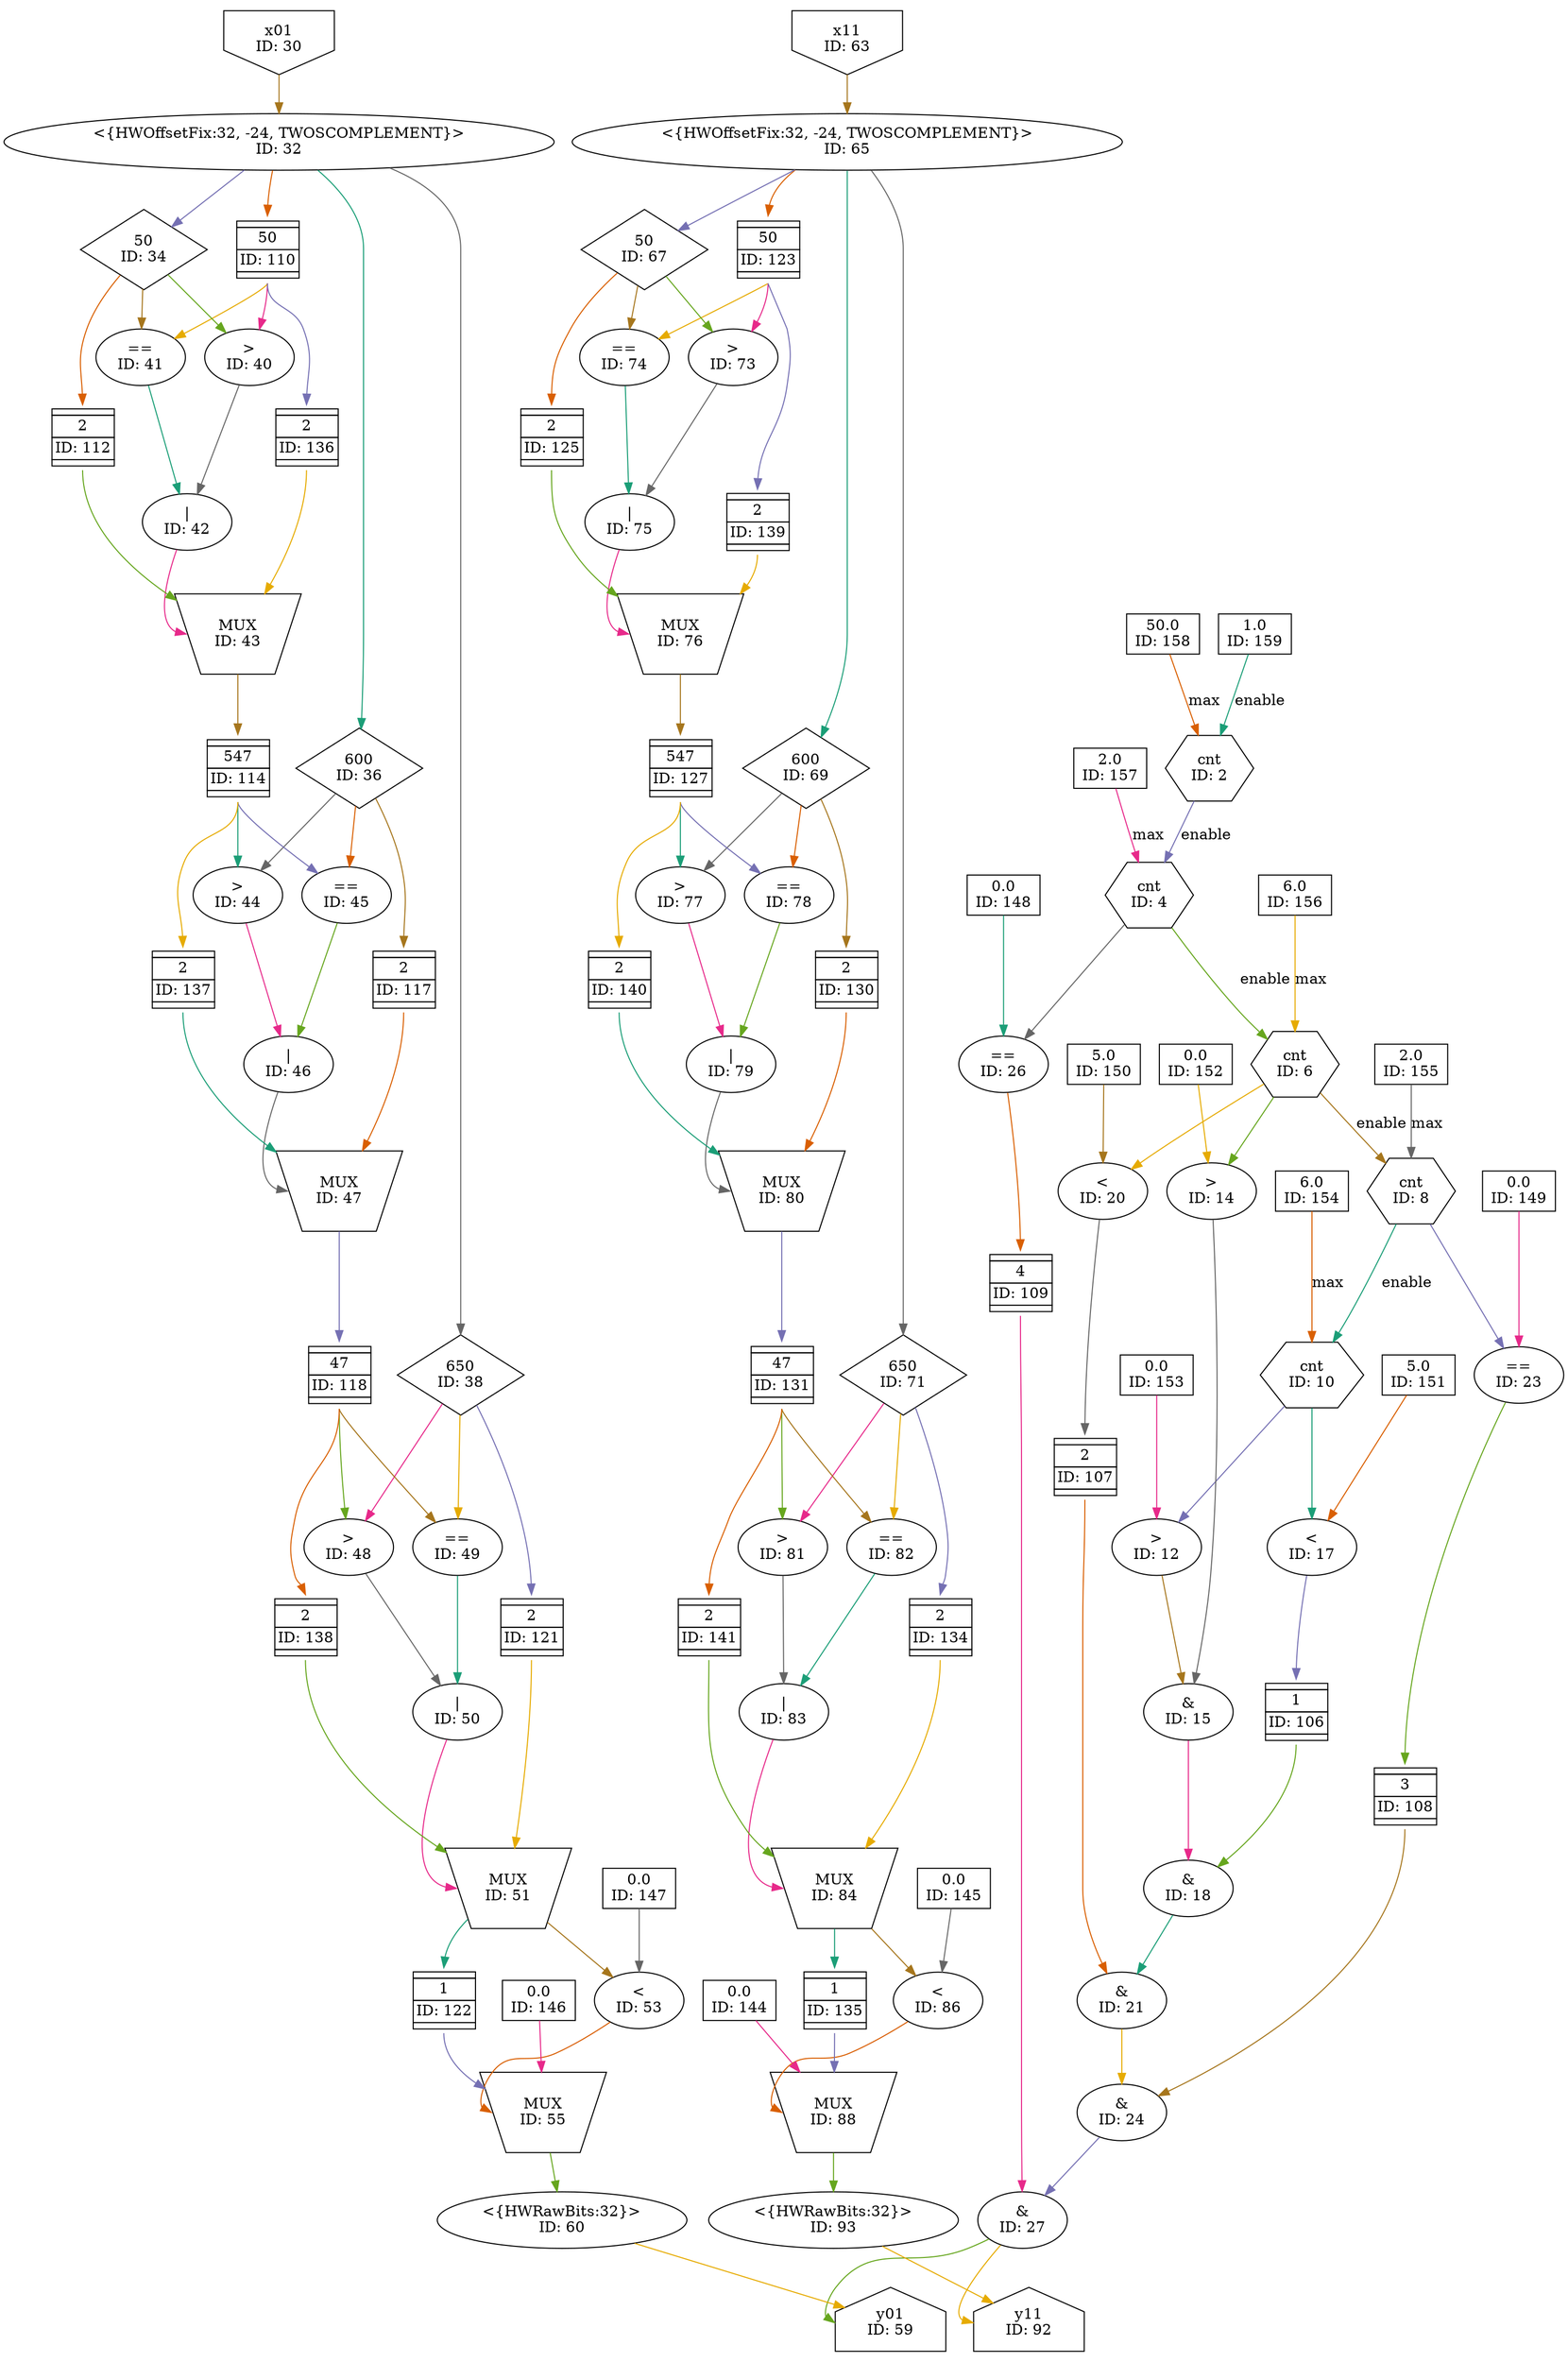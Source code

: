 digraph maxpooling10_final{
	NodeConstantRawBits159 [shape=box, label="1.0\nID: 159"];
	NodeConstantRawBits158 [shape=box, label="50.0\nID: 158"];
	NodeCounterV12 [shape=hexagon, label="cnt\nID: 2"];
	NodeConstantRawBits157 [shape=box, label="2.0\nID: 157"];
	NodeCounterV14 [shape=hexagon, label="cnt\nID: 4"];
	NodeConstantRawBits156 [shape=box, label="6.0\nID: 156"];
	NodeCounterV16 [shape=hexagon, label="cnt\nID: 6"];
	NodeConstantRawBits155 [shape=box, label="2.0\nID: 155"];
	NodeCounterV18 [shape=hexagon, label="cnt\nID: 8"];
	NodeConstantRawBits154 [shape=box, label="6.0\nID: 154"];
	NodeCounterV110 [shape=hexagon, label="cnt\nID: 10"];
	NodeConstantRawBits153 [shape=box, label="0.0\nID: 153"];
	NodeGt12 [label=">\nID: 12"];
	NodeConstantRawBits152 [shape=box, label="0.0\nID: 152"];
	NodeGt14 [label=">\nID: 14"];
	NodeAnd15 [label="&\nID: 15"];
	NodeConstantRawBits151 [shape=box, label="5.0\nID: 151"];
	NodeLt17 [label="<\nID: 17"];
	NodeFIFO106 [shape=plaintext, label=<<TABLE BORDER="0" CELLSPACING="0" CELLBORDER="1"> <TR><TD></TD></TR><TR><TD>1</TD></TR><TR><TD>ID: 106</TD></TR> <TR><TD></TD></TR> </TABLE>>];
	NodeAnd18 [label="&\nID: 18"];
	NodeConstantRawBits150 [shape=box, label="5.0\nID: 150"];
	NodeLt20 [label="<\nID: 20"];
	NodeFIFO107 [shape=plaintext, label=<<TABLE BORDER="0" CELLSPACING="0" CELLBORDER="1"> <TR><TD></TD></TR><TR><TD>2</TD></TR><TR><TD>ID: 107</TD></TR> <TR><TD></TD></TR> </TABLE>>];
	NodeAnd21 [label="&\nID: 21"];
	NodeConstantRawBits149 [shape=box, label="0.0\nID: 149"];
	NodeEq23 [label="==\nID: 23"];
	NodeFIFO108 [shape=plaintext, label=<<TABLE BORDER="0" CELLSPACING="0" CELLBORDER="1"> <TR><TD></TD></TR><TR><TD>3</TD></TR><TR><TD>ID: 108</TD></TR> <TR><TD></TD></TR> </TABLE>>];
	NodeAnd24 [label="&\nID: 24"];
	NodeConstantRawBits148 [shape=box, label="0.0\nID: 148"];
	NodeEq26 [label="==\nID: 26"];
	NodeFIFO109 [shape=plaintext, label=<<TABLE BORDER="0" CELLSPACING="0" CELLBORDER="1"> <TR><TD></TD></TR><TR><TD>4</TD></TR><TR><TD>ID: 109</TD></TR> <TR><TD></TD></TR> </TABLE>>];
	NodeAnd27 [label="&\nID: 27"];
	NodeInput30 [shape=invhouse, label="x01\nID: 30"];
	NodeReinterpret32 [label="<{HWOffsetFix:32, -24, TWOSCOMPLEMENT}>\nID: 32"];
	NodeStreamOffset38 [shape=diamond, label="650\nID: 38"];
	NodeStreamOffset36 [shape=diamond, label="600\nID: 36"];
	NodeFIFO110 [shape=plaintext, label=<<TABLE BORDER="0" CELLSPACING="0" CELLBORDER="1"> <TR><TD></TD></TR><TR><TD>50</TD></TR><TR><TD>ID: 110</TD></TR> <TR><TD></TD></TR> </TABLE>>];
	NodeStreamOffset34 [shape=diamond, label="50\nID: 34"];
	NodeGt40 [label=">\nID: 40"];
	NodeEq41 [label="==\nID: 41"];
	NodeOr42 [label="|\nID: 42"];
	NodeFIFO112 [shape=plaintext, label=<<TABLE BORDER="0" CELLSPACING="0" CELLBORDER="1"> <TR><TD></TD></TR><TR><TD>2</TD></TR><TR><TD>ID: 112</TD></TR> <TR><TD></TD></TR> </TABLE>>];
	NodeFIFO136 [shape=plaintext, label=<<TABLE BORDER="0" CELLSPACING="0" CELLBORDER="1"> <TR><TD></TD></TR><TR><TD>2</TD></TR><TR><TD>ID: 136</TD></TR> <TR><TD></TD></TR> </TABLE>>];
	NodeMux43 [shape=invtrapezium, label="MUX\nID: 43", height=0.5];
	NodeFIFO114 [shape=plaintext, label=<<TABLE BORDER="0" CELLSPACING="0" CELLBORDER="1"> <TR><TD></TD></TR><TR><TD>547</TD></TR><TR><TD>ID: 114</TD></TR> <TR><TD></TD></TR> </TABLE>>];
	NodeGt44 [label=">\nID: 44"];
	NodeEq45 [label="==\nID: 45"];
	NodeOr46 [label="|\nID: 46"];
	NodeFIFO137 [shape=plaintext, label=<<TABLE BORDER="0" CELLSPACING="0" CELLBORDER="1"> <TR><TD></TD></TR><TR><TD>2</TD></TR><TR><TD>ID: 137</TD></TR> <TR><TD></TD></TR> </TABLE>>];
	NodeFIFO117 [shape=plaintext, label=<<TABLE BORDER="0" CELLSPACING="0" CELLBORDER="1"> <TR><TD></TD></TR><TR><TD>2</TD></TR><TR><TD>ID: 117</TD></TR> <TR><TD></TD></TR> </TABLE>>];
	NodeMux47 [shape=invtrapezium, label="MUX\nID: 47", height=0.5];
	NodeFIFO118 [shape=plaintext, label=<<TABLE BORDER="0" CELLSPACING="0" CELLBORDER="1"> <TR><TD></TD></TR><TR><TD>47</TD></TR><TR><TD>ID: 118</TD></TR> <TR><TD></TD></TR> </TABLE>>];
	NodeGt48 [label=">\nID: 48"];
	NodeEq49 [label="==\nID: 49"];
	NodeOr50 [label="|\nID: 50"];
	NodeFIFO138 [shape=plaintext, label=<<TABLE BORDER="0" CELLSPACING="0" CELLBORDER="1"> <TR><TD></TD></TR><TR><TD>2</TD></TR><TR><TD>ID: 138</TD></TR> <TR><TD></TD></TR> </TABLE>>];
	NodeFIFO121 [shape=plaintext, label=<<TABLE BORDER="0" CELLSPACING="0" CELLBORDER="1"> <TR><TD></TD></TR><TR><TD>2</TD></TR><TR><TD>ID: 121</TD></TR> <TR><TD></TD></TR> </TABLE>>];
	NodeMux51 [shape=invtrapezium, label="MUX\nID: 51", height=0.5];
	NodeConstantRawBits147 [shape=box, label="0.0\nID: 147"];
	NodeLt53 [label="<\nID: 53"];
	NodeFIFO122 [shape=plaintext, label=<<TABLE BORDER="0" CELLSPACING="0" CELLBORDER="1"> <TR><TD></TD></TR><TR><TD>1</TD></TR><TR><TD>ID: 122</TD></TR> <TR><TD></TD></TR> </TABLE>>];
	NodeConstantRawBits146 [shape=box, label="0.0\nID: 146"];
	NodeMux55 [shape=invtrapezium, label="MUX\nID: 55", height=0.5];
	NodeReinterpret60 [label="<{HWRawBits:32}>\nID: 60"];
	NodeOutput59 [shape=house, label="y01\nID: 59"];
	NodeInput63 [shape=invhouse, label="x11\nID: 63"];
	NodeReinterpret65 [label="<{HWOffsetFix:32, -24, TWOSCOMPLEMENT}>\nID: 65"];
	NodeStreamOffset71 [shape=diamond, label="650\nID: 71"];
	NodeStreamOffset69 [shape=diamond, label="600\nID: 69"];
	NodeFIFO123 [shape=plaintext, label=<<TABLE BORDER="0" CELLSPACING="0" CELLBORDER="1"> <TR><TD></TD></TR><TR><TD>50</TD></TR><TR><TD>ID: 123</TD></TR> <TR><TD></TD></TR> </TABLE>>];
	NodeStreamOffset67 [shape=diamond, label="50\nID: 67"];
	NodeGt73 [label=">\nID: 73"];
	NodeEq74 [label="==\nID: 74"];
	NodeOr75 [label="|\nID: 75"];
	NodeFIFO125 [shape=plaintext, label=<<TABLE BORDER="0" CELLSPACING="0" CELLBORDER="1"> <TR><TD></TD></TR><TR><TD>2</TD></TR><TR><TD>ID: 125</TD></TR> <TR><TD></TD></TR> </TABLE>>];
	NodeFIFO139 [shape=plaintext, label=<<TABLE BORDER="0" CELLSPACING="0" CELLBORDER="1"> <TR><TD></TD></TR><TR><TD>2</TD></TR><TR><TD>ID: 139</TD></TR> <TR><TD></TD></TR> </TABLE>>];
	NodeMux76 [shape=invtrapezium, label="MUX\nID: 76", height=0.5];
	NodeFIFO127 [shape=plaintext, label=<<TABLE BORDER="0" CELLSPACING="0" CELLBORDER="1"> <TR><TD></TD></TR><TR><TD>547</TD></TR><TR><TD>ID: 127</TD></TR> <TR><TD></TD></TR> </TABLE>>];
	NodeGt77 [label=">\nID: 77"];
	NodeEq78 [label="==\nID: 78"];
	NodeOr79 [label="|\nID: 79"];
	NodeFIFO140 [shape=plaintext, label=<<TABLE BORDER="0" CELLSPACING="0" CELLBORDER="1"> <TR><TD></TD></TR><TR><TD>2</TD></TR><TR><TD>ID: 140</TD></TR> <TR><TD></TD></TR> </TABLE>>];
	NodeFIFO130 [shape=plaintext, label=<<TABLE BORDER="0" CELLSPACING="0" CELLBORDER="1"> <TR><TD></TD></TR><TR><TD>2</TD></TR><TR><TD>ID: 130</TD></TR> <TR><TD></TD></TR> </TABLE>>];
	NodeMux80 [shape=invtrapezium, label="MUX\nID: 80", height=0.5];
	NodeFIFO131 [shape=plaintext, label=<<TABLE BORDER="0" CELLSPACING="0" CELLBORDER="1"> <TR><TD></TD></TR><TR><TD>47</TD></TR><TR><TD>ID: 131</TD></TR> <TR><TD></TD></TR> </TABLE>>];
	NodeGt81 [label=">\nID: 81"];
	NodeEq82 [label="==\nID: 82"];
	NodeOr83 [label="|\nID: 83"];
	NodeFIFO141 [shape=plaintext, label=<<TABLE BORDER="0" CELLSPACING="0" CELLBORDER="1"> <TR><TD></TD></TR><TR><TD>2</TD></TR><TR><TD>ID: 141</TD></TR> <TR><TD></TD></TR> </TABLE>>];
	NodeFIFO134 [shape=plaintext, label=<<TABLE BORDER="0" CELLSPACING="0" CELLBORDER="1"> <TR><TD></TD></TR><TR><TD>2</TD></TR><TR><TD>ID: 134</TD></TR> <TR><TD></TD></TR> </TABLE>>];
	NodeMux84 [shape=invtrapezium, label="MUX\nID: 84", height=0.5];
	NodeConstantRawBits145 [shape=box, label="0.0\nID: 145"];
	NodeLt86 [label="<\nID: 86"];
	NodeFIFO135 [shape=plaintext, label=<<TABLE BORDER="0" CELLSPACING="0" CELLBORDER="1"> <TR><TD></TD></TR><TR><TD>1</TD></TR><TR><TD>ID: 135</TD></TR> <TR><TD></TD></TR> </TABLE>>];
	NodeConstantRawBits144 [shape=box, label="0.0\nID: 144"];
	NodeMux88 [shape=invtrapezium, label="MUX\nID: 88", height=0.5];
	NodeReinterpret93 [label="<{HWRawBits:32}>\nID: 93"];
	NodeOutput92 [shape=house, label="y11\nID: 92"];
	NodeConstantRawBits159 -> NodeCounterV12[label="enable" color="/dark28/1" photon_data="EDGE,SrcNode:159,SrcNodePort:value"];
	NodeConstantRawBits158 -> NodeCounterV12[label="max" color="/dark28/2" photon_data="EDGE,SrcNode:158,SrcNodePort:value"];
	NodeCounterV12 -> NodeCounterV14[label="enable" color="/dark28/3" photon_data="EDGE,SrcNode:2,SrcNodePort:wrap"];
	NodeConstantRawBits157 -> NodeCounterV14[label="max" color="/dark28/4" photon_data="EDGE,SrcNode:157,SrcNodePort:value"];
	NodeCounterV14 -> NodeCounterV16[label="enable" color="/dark28/5" photon_data="EDGE,SrcNode:4,SrcNodePort:wrap"];
	NodeConstantRawBits156 -> NodeCounterV16[label="max" color="/dark28/6" photon_data="EDGE,SrcNode:156,SrcNodePort:value"];
	NodeCounterV16 -> NodeCounterV18[label="enable" color="/dark28/7" photon_data="EDGE,SrcNode:6,SrcNodePort:wrap"];
	NodeConstantRawBits155 -> NodeCounterV18[label="max" color="/dark28/8" photon_data="EDGE,SrcNode:155,SrcNodePort:value"];
	NodeCounterV18 -> NodeCounterV110[label="enable" color="/dark28/1" photon_data="EDGE,SrcNode:8,SrcNodePort:wrap"];
	NodeConstantRawBits154 -> NodeCounterV110[label="max" color="/dark28/2" photon_data="EDGE,SrcNode:154,SrcNodePort:value"];
	NodeCounterV110 -> NodeGt12[color="/dark28/3" photon_data="EDGE,SrcNode:10,SrcNodePort:count"];
	NodeConstantRawBits153 -> NodeGt12[color="/dark28/4" photon_data="EDGE,SrcNode:153,SrcNodePort:value"];
	NodeCounterV16 -> NodeGt14[color="/dark28/5" photon_data="EDGE,SrcNode:6,SrcNodePort:count"];
	NodeConstantRawBits152 -> NodeGt14[color="/dark28/6" photon_data="EDGE,SrcNode:152,SrcNodePort:value"];
	NodeGt12 -> NodeAnd15[color="/dark28/7" photon_data="EDGE,SrcNode:12,SrcNodePort:result"];
	NodeGt14 -> NodeAnd15[color="/dark28/8" photon_data="EDGE,SrcNode:14,SrcNodePort:result"];
	NodeCounterV110 -> NodeLt17[color="/dark28/1" photon_data="EDGE,SrcNode:10,SrcNodePort:count"];
	NodeConstantRawBits151 -> NodeLt17[color="/dark28/2" photon_data="EDGE,SrcNode:151,SrcNodePort:value"];
	NodeLt17 -> NodeFIFO106[headport="n" color="/dark28/3" photon_data="EDGE,SrcNode:17,SrcNodePort:result"];
	NodeAnd15 -> NodeAnd18[color="/dark28/4" photon_data="EDGE,SrcNode:15,SrcNodePort:result"];
	NodeFIFO106 -> NodeAnd18[tailport="s" color="/dark28/5" photon_data="EDGE,SrcNode:106,SrcNodePort:output"];
	NodeCounterV16 -> NodeLt20[color="/dark28/6" photon_data="EDGE,SrcNode:6,SrcNodePort:count"];
	NodeConstantRawBits150 -> NodeLt20[color="/dark28/7" photon_data="EDGE,SrcNode:150,SrcNodePort:value"];
	NodeLt20 -> NodeFIFO107[headport="n" color="/dark28/8" photon_data="EDGE,SrcNode:20,SrcNodePort:result"];
	NodeAnd18 -> NodeAnd21[color="/dark28/1" photon_data="EDGE,SrcNode:18,SrcNodePort:result"];
	NodeFIFO107 -> NodeAnd21[tailport="s" color="/dark28/2" photon_data="EDGE,SrcNode:107,SrcNodePort:output"];
	NodeCounterV18 -> NodeEq23[color="/dark28/3" photon_data="EDGE,SrcNode:8,SrcNodePort:count"];
	NodeConstantRawBits149 -> NodeEq23[color="/dark28/4" photon_data="EDGE,SrcNode:149,SrcNodePort:value"];
	NodeEq23 -> NodeFIFO108[headport="n" color="/dark28/5" photon_data="EDGE,SrcNode:23,SrcNodePort:result"];
	NodeAnd21 -> NodeAnd24[color="/dark28/6" photon_data="EDGE,SrcNode:21,SrcNodePort:result"];
	NodeFIFO108 -> NodeAnd24[tailport="s" color="/dark28/7" photon_data="EDGE,SrcNode:108,SrcNodePort:output"];
	NodeCounterV14 -> NodeEq26[color="/dark28/8" photon_data="EDGE,SrcNode:4,SrcNodePort:count"];
	NodeConstantRawBits148 -> NodeEq26[color="/dark28/1" photon_data="EDGE,SrcNode:148,SrcNodePort:value"];
	NodeEq26 -> NodeFIFO109[headport="n" color="/dark28/2" photon_data="EDGE,SrcNode:26,SrcNodePort:result"];
	NodeAnd24 -> NodeAnd27[color="/dark28/3" photon_data="EDGE,SrcNode:24,SrcNodePort:result"];
	NodeFIFO109 -> NodeAnd27[tailport="s" color="/dark28/4" photon_data="EDGE,SrcNode:109,SrcNodePort:output"];
	NodeAnd27 -> NodeOutput59[headport="w" color="/dark28/5" ];
	NodeAnd27 -> NodeOutput92[headport="w" color="/dark28/6" ];
	NodeInput30 -> NodeReinterpret32[color="/dark28/7" photon_data="EDGE,SrcNode:30,SrcNodePort:data"];
	NodeReinterpret32 -> NodeStreamOffset38[color="/dark28/8" photon_data="EDGE,SrcNode:32,SrcNodePort:output"];
	NodeReinterpret32 -> NodeStreamOffset36[color="/dark28/1" photon_data="EDGE,SrcNode:32,SrcNodePort:output"];
	NodeReinterpret32 -> NodeFIFO110[headport="n" color="/dark28/2" photon_data="EDGE,SrcNode:32,SrcNodePort:output"];
	NodeReinterpret32 -> NodeStreamOffset34[color="/dark28/3" photon_data="EDGE,SrcNode:32,SrcNodePort:output"];
	NodeFIFO110 -> NodeGt40[tailport="s" color="/dark28/4" photon_data="EDGE,SrcNode:110,SrcNodePort:output"];
	NodeStreamOffset34 -> NodeGt40[color="/dark28/5" photon_data="EDGE,SrcNode:34,SrcNodePort:output"];
	NodeFIFO110 -> NodeEq41[tailport="s" color="/dark28/6" photon_data="EDGE,SrcNode:110,SrcNodePort:output"];
	NodeStreamOffset34 -> NodeEq41[color="/dark28/7" photon_data="EDGE,SrcNode:34,SrcNodePort:output"];
	NodeGt40 -> NodeOr42[color="/dark28/8" photon_data="EDGE,SrcNode:40,SrcNodePort:result"];
	NodeEq41 -> NodeOr42[color="/dark28/1" photon_data="EDGE,SrcNode:41,SrcNodePort:result"];
	NodeStreamOffset34 -> NodeFIFO112[headport="n" color="/dark28/2" photon_data="EDGE,SrcNode:34,SrcNodePort:output"];
	NodeFIFO110 -> NodeFIFO136[tailport="s" headport="n" color="/dark28/3" photon_data="EDGE,SrcNode:110,SrcNodePort:output"];
	NodeOr42 -> NodeMux43[headport="w" color="/dark28/4" photon_data="EDGE,SrcNode:42,SrcNodePort:result"];
	NodeFIFO112 -> NodeMux43[tailport="s" color="/dark28/5" photon_data="EDGE,SrcNode:112,SrcNodePort:output"];
	NodeFIFO136 -> NodeMux43[tailport="s" color="/dark28/6" photon_data="EDGE,SrcNode:136,SrcNodePort:output"];
	NodeMux43 -> NodeFIFO114[headport="n" color="/dark28/7" photon_data="EDGE,SrcNode:43,SrcNodePort:result"];
	NodeStreamOffset36 -> NodeGt44[color="/dark28/8" photon_data="EDGE,SrcNode:36,SrcNodePort:output"];
	NodeFIFO114 -> NodeGt44[tailport="s" color="/dark28/1" photon_data="EDGE,SrcNode:114,SrcNodePort:output"];
	NodeStreamOffset36 -> NodeEq45[color="/dark28/2" photon_data="EDGE,SrcNode:36,SrcNodePort:output"];
	NodeFIFO114 -> NodeEq45[tailport="s" color="/dark28/3" photon_data="EDGE,SrcNode:114,SrcNodePort:output"];
	NodeGt44 -> NodeOr46[color="/dark28/4" photon_data="EDGE,SrcNode:44,SrcNodePort:result"];
	NodeEq45 -> NodeOr46[color="/dark28/5" photon_data="EDGE,SrcNode:45,SrcNodePort:result"];
	NodeFIFO114 -> NodeFIFO137[tailport="s" headport="n" color="/dark28/6" photon_data="EDGE,SrcNode:114,SrcNodePort:output"];
	NodeStreamOffset36 -> NodeFIFO117[headport="n" color="/dark28/7" photon_data="EDGE,SrcNode:36,SrcNodePort:output"];
	NodeOr46 -> NodeMux47[headport="w" color="/dark28/8" photon_data="EDGE,SrcNode:46,SrcNodePort:result"];
	NodeFIFO137 -> NodeMux47[tailport="s" color="/dark28/1" photon_data="EDGE,SrcNode:137,SrcNodePort:output"];
	NodeFIFO117 -> NodeMux47[tailport="s" color="/dark28/2" photon_data="EDGE,SrcNode:117,SrcNodePort:output"];
	NodeMux47 -> NodeFIFO118[headport="n" color="/dark28/3" photon_data="EDGE,SrcNode:47,SrcNodePort:result"];
	NodeStreamOffset38 -> NodeGt48[color="/dark28/4" photon_data="EDGE,SrcNode:38,SrcNodePort:output"];
	NodeFIFO118 -> NodeGt48[tailport="s" color="/dark28/5" photon_data="EDGE,SrcNode:118,SrcNodePort:output"];
	NodeStreamOffset38 -> NodeEq49[color="/dark28/6" photon_data="EDGE,SrcNode:38,SrcNodePort:output"];
	NodeFIFO118 -> NodeEq49[tailport="s" color="/dark28/7" photon_data="EDGE,SrcNode:118,SrcNodePort:output"];
	NodeGt48 -> NodeOr50[color="/dark28/8" photon_data="EDGE,SrcNode:48,SrcNodePort:result"];
	NodeEq49 -> NodeOr50[color="/dark28/1" photon_data="EDGE,SrcNode:49,SrcNodePort:result"];
	NodeFIFO118 -> NodeFIFO138[tailport="s" headport="n" color="/dark28/2" photon_data="EDGE,SrcNode:118,SrcNodePort:output"];
	NodeStreamOffset38 -> NodeFIFO121[headport="n" color="/dark28/3" photon_data="EDGE,SrcNode:38,SrcNodePort:output"];
	NodeOr50 -> NodeMux51[headport="w" color="/dark28/4" photon_data="EDGE,SrcNode:50,SrcNodePort:result"];
	NodeFIFO138 -> NodeMux51[tailport="s" color="/dark28/5" photon_data="EDGE,SrcNode:138,SrcNodePort:output"];
	NodeFIFO121 -> NodeMux51[tailport="s" color="/dark28/6" photon_data="EDGE,SrcNode:121,SrcNodePort:output"];
	NodeMux51 -> NodeLt53[color="/dark28/7" photon_data="EDGE,SrcNode:51,SrcNodePort:result"];
	NodeConstantRawBits147 -> NodeLt53[color="/dark28/8" photon_data="EDGE,SrcNode:147,SrcNodePort:value"];
	NodeMux51 -> NodeFIFO122[headport="n" color="/dark28/1" photon_data="EDGE,SrcNode:51,SrcNodePort:result"];
	NodeLt53 -> NodeMux55[headport="w" color="/dark28/2" photon_data="EDGE,SrcNode:53,SrcNodePort:result"];
	NodeFIFO122 -> NodeMux55[tailport="s" color="/dark28/3" photon_data="EDGE,SrcNode:122,SrcNodePort:output"];
	NodeConstantRawBits146 -> NodeMux55[color="/dark28/4" photon_data="EDGE,SrcNode:146,SrcNodePort:value"];
	NodeMux55 -> NodeReinterpret60[color="/dark28/5" photon_data="EDGE,SrcNode:55,SrcNodePort:result"];
	NodeReinterpret60 -> NodeOutput59[color="/dark28/6" photon_data="EDGE,SrcNode:60,SrcNodePort:output"];
	NodeInput63 -> NodeReinterpret65[color="/dark28/7" photon_data="EDGE,SrcNode:63,SrcNodePort:data"];
	NodeReinterpret65 -> NodeStreamOffset71[color="/dark28/8" photon_data="EDGE,SrcNode:65,SrcNodePort:output"];
	NodeReinterpret65 -> NodeStreamOffset69[color="/dark28/1" photon_data="EDGE,SrcNode:65,SrcNodePort:output"];
	NodeReinterpret65 -> NodeFIFO123[headport="n" color="/dark28/2" photon_data="EDGE,SrcNode:65,SrcNodePort:output"];
	NodeReinterpret65 -> NodeStreamOffset67[color="/dark28/3" photon_data="EDGE,SrcNode:65,SrcNodePort:output"];
	NodeFIFO123 -> NodeGt73[tailport="s" color="/dark28/4" photon_data="EDGE,SrcNode:123,SrcNodePort:output"];
	NodeStreamOffset67 -> NodeGt73[color="/dark28/5" photon_data="EDGE,SrcNode:67,SrcNodePort:output"];
	NodeFIFO123 -> NodeEq74[tailport="s" color="/dark28/6" photon_data="EDGE,SrcNode:123,SrcNodePort:output"];
	NodeStreamOffset67 -> NodeEq74[color="/dark28/7" photon_data="EDGE,SrcNode:67,SrcNodePort:output"];
	NodeGt73 -> NodeOr75[color="/dark28/8" photon_data="EDGE,SrcNode:73,SrcNodePort:result"];
	NodeEq74 -> NodeOr75[color="/dark28/1" photon_data="EDGE,SrcNode:74,SrcNodePort:result"];
	NodeStreamOffset67 -> NodeFIFO125[headport="n" color="/dark28/2" photon_data="EDGE,SrcNode:67,SrcNodePort:output"];
	NodeFIFO123 -> NodeFIFO139[tailport="s" headport="n" color="/dark28/3" photon_data="EDGE,SrcNode:123,SrcNodePort:output"];
	NodeOr75 -> NodeMux76[headport="w" color="/dark28/4" photon_data="EDGE,SrcNode:75,SrcNodePort:result"];
	NodeFIFO125 -> NodeMux76[tailport="s" color="/dark28/5" photon_data="EDGE,SrcNode:125,SrcNodePort:output"];
	NodeFIFO139 -> NodeMux76[tailport="s" color="/dark28/6" photon_data="EDGE,SrcNode:139,SrcNodePort:output"];
	NodeMux76 -> NodeFIFO127[headport="n" color="/dark28/7" photon_data="EDGE,SrcNode:76,SrcNodePort:result"];
	NodeStreamOffset69 -> NodeGt77[color="/dark28/8" photon_data="EDGE,SrcNode:69,SrcNodePort:output"];
	NodeFIFO127 -> NodeGt77[tailport="s" color="/dark28/1" photon_data="EDGE,SrcNode:127,SrcNodePort:output"];
	NodeStreamOffset69 -> NodeEq78[color="/dark28/2" photon_data="EDGE,SrcNode:69,SrcNodePort:output"];
	NodeFIFO127 -> NodeEq78[tailport="s" color="/dark28/3" photon_data="EDGE,SrcNode:127,SrcNodePort:output"];
	NodeGt77 -> NodeOr79[color="/dark28/4" photon_data="EDGE,SrcNode:77,SrcNodePort:result"];
	NodeEq78 -> NodeOr79[color="/dark28/5" photon_data="EDGE,SrcNode:78,SrcNodePort:result"];
	NodeFIFO127 -> NodeFIFO140[tailport="s" headport="n" color="/dark28/6" photon_data="EDGE,SrcNode:127,SrcNodePort:output"];
	NodeStreamOffset69 -> NodeFIFO130[headport="n" color="/dark28/7" photon_data="EDGE,SrcNode:69,SrcNodePort:output"];
	NodeOr79 -> NodeMux80[headport="w" color="/dark28/8" photon_data="EDGE,SrcNode:79,SrcNodePort:result"];
	NodeFIFO140 -> NodeMux80[tailport="s" color="/dark28/1" photon_data="EDGE,SrcNode:140,SrcNodePort:output"];
	NodeFIFO130 -> NodeMux80[tailport="s" color="/dark28/2" photon_data="EDGE,SrcNode:130,SrcNodePort:output"];
	NodeMux80 -> NodeFIFO131[headport="n" color="/dark28/3" photon_data="EDGE,SrcNode:80,SrcNodePort:result"];
	NodeStreamOffset71 -> NodeGt81[color="/dark28/4" photon_data="EDGE,SrcNode:71,SrcNodePort:output"];
	NodeFIFO131 -> NodeGt81[tailport="s" color="/dark28/5" photon_data="EDGE,SrcNode:131,SrcNodePort:output"];
	NodeStreamOffset71 -> NodeEq82[color="/dark28/6" photon_data="EDGE,SrcNode:71,SrcNodePort:output"];
	NodeFIFO131 -> NodeEq82[tailport="s" color="/dark28/7" photon_data="EDGE,SrcNode:131,SrcNodePort:output"];
	NodeGt81 -> NodeOr83[color="/dark28/8" photon_data="EDGE,SrcNode:81,SrcNodePort:result"];
	NodeEq82 -> NodeOr83[color="/dark28/1" photon_data="EDGE,SrcNode:82,SrcNodePort:result"];
	NodeFIFO131 -> NodeFIFO141[tailport="s" headport="n" color="/dark28/2" photon_data="EDGE,SrcNode:131,SrcNodePort:output"];
	NodeStreamOffset71 -> NodeFIFO134[headport="n" color="/dark28/3" photon_data="EDGE,SrcNode:71,SrcNodePort:output"];
	NodeOr83 -> NodeMux84[headport="w" color="/dark28/4" photon_data="EDGE,SrcNode:83,SrcNodePort:result"];
	NodeFIFO141 -> NodeMux84[tailport="s" color="/dark28/5" photon_data="EDGE,SrcNode:141,SrcNodePort:output"];
	NodeFIFO134 -> NodeMux84[tailport="s" color="/dark28/6" photon_data="EDGE,SrcNode:134,SrcNodePort:output"];
	NodeMux84 -> NodeLt86[color="/dark28/7" photon_data="EDGE,SrcNode:84,SrcNodePort:result"];
	NodeConstantRawBits145 -> NodeLt86[color="/dark28/8" photon_data="EDGE,SrcNode:145,SrcNodePort:value"];
	NodeMux84 -> NodeFIFO135[headport="n" color="/dark28/1" photon_data="EDGE,SrcNode:84,SrcNodePort:result"];
	NodeLt86 -> NodeMux88[headport="w" color="/dark28/2" photon_data="EDGE,SrcNode:86,SrcNodePort:result"];
	NodeFIFO135 -> NodeMux88[tailport="s" color="/dark28/3" photon_data="EDGE,SrcNode:135,SrcNodePort:output"];
	NodeConstantRawBits144 -> NodeMux88[color="/dark28/4" photon_data="EDGE,SrcNode:144,SrcNodePort:value"];
	NodeMux88 -> NodeReinterpret93[color="/dark28/5" photon_data="EDGE,SrcNode:88,SrcNodePort:result"];
	NodeReinterpret93 -> NodeOutput92[color="/dark28/6" photon_data="EDGE,SrcNode:93,SrcNodePort:output"];
}
